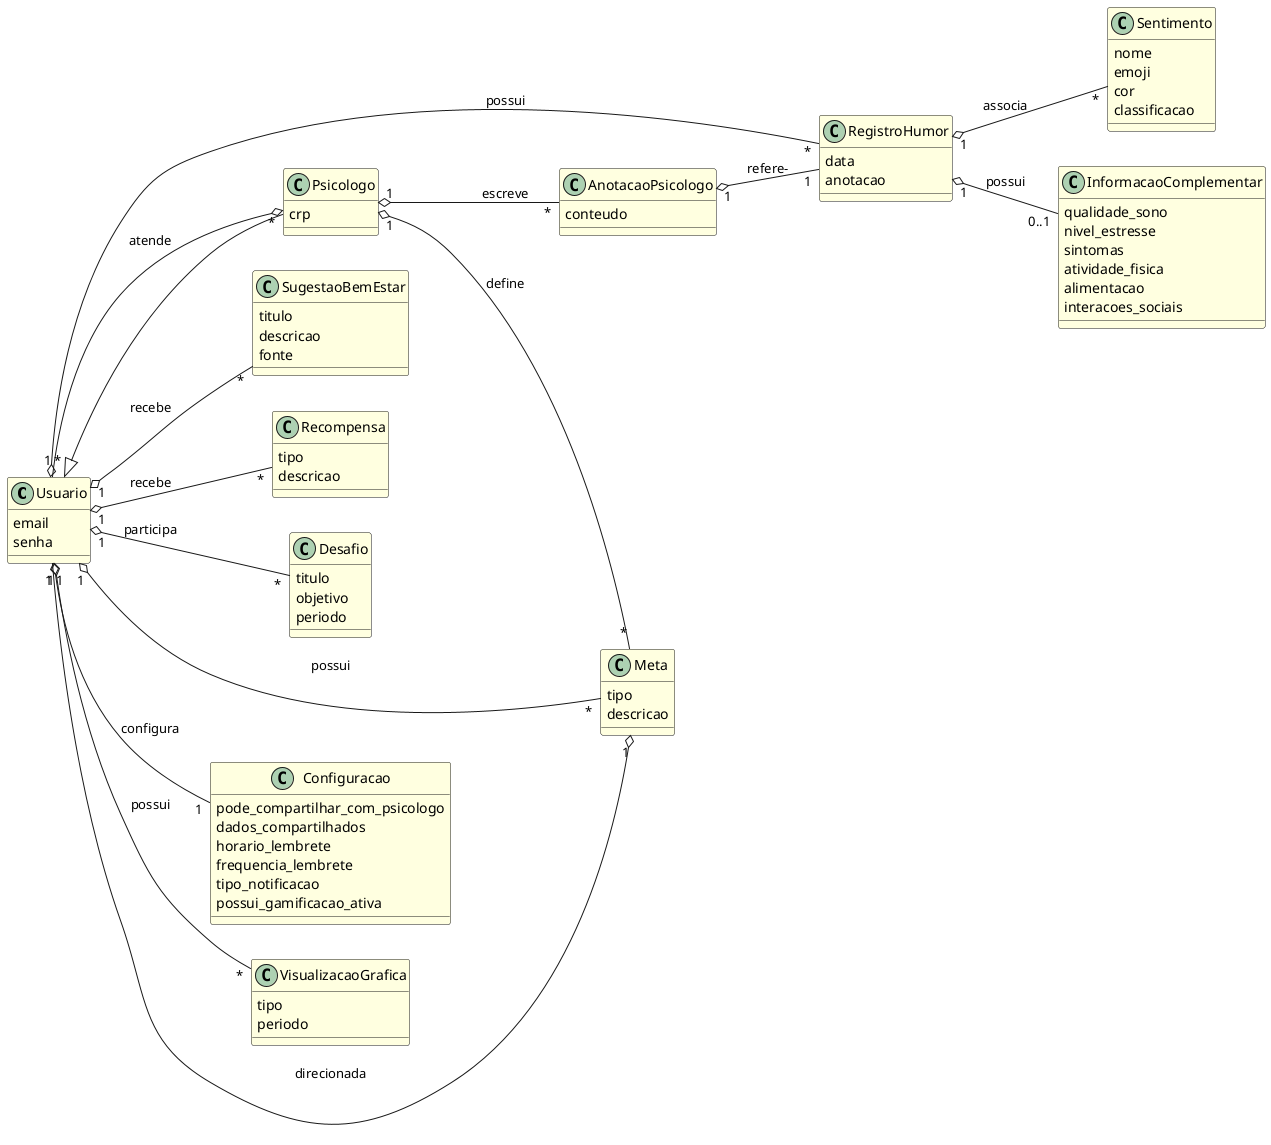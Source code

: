 @startuml
left to right direction

skinparam class {
  BackgroundColor LightYellow
}

class Usuario {
  email
  senha
}

class Psicologo {
  crp
}

class RegistroHumor {
  data
  anotacao
}

class Sentimento {
  nome
  emoji
  cor
  classificacao
}

class InformacaoComplementar {
  qualidade_sono
  nivel_estresse
  sintomas
  atividade_fisica
  alimentacao
  interacoes_sociais
}

class SugestaoBemEstar {
  titulo
  descricao
  fonte
}

class Recompensa {
  tipo
  descricao
}

class Desafio {
  titulo
  objetivo
  periodo
}

class Meta {
  tipo
  descricao
}

class AnotacaoPsicologo {
  conteudo
}

class Configuracao {
  pode_compartilhar_com_psicologo
  dados_compartilhados
  horario_lembrete
  frequencia_lembrete
  tipo_notificacao
  possui_gamificacao_ativa
}

class VisualizacaoGrafica {
  tipo
  periodo
}

Usuario <|-- Psicologo

Usuario "1" o-- "*" RegistroHumor : possui
RegistroHumor "1" o-- "*" Sentimento : associa
RegistroHumor "1" o-- "0..1" InformacaoComplementar : possui

Usuario "1" o-- "*" VisualizacaoGrafica : possui
Usuario "1" o-- "*" SugestaoBemEstar : recebe
Usuario "1" o-- "*" Recompensa : recebe
Usuario "1" o-- "*" Desafio : participa
Usuario "1" o-- "*" Meta : possui

Psicologo "1" o-- "*" Meta : define
Meta "1" o-- "1" Usuario : direcionada

Usuario "1" o-- "1" Configuracao : configura

Psicologo "1" o-- "*" AnotacaoPsicologo : escreve
AnotacaoPsicologo "1" o-- "1" RegistroHumor : refere-

Psicologo "*" o-- "*" Usuario : atende

@enduml
